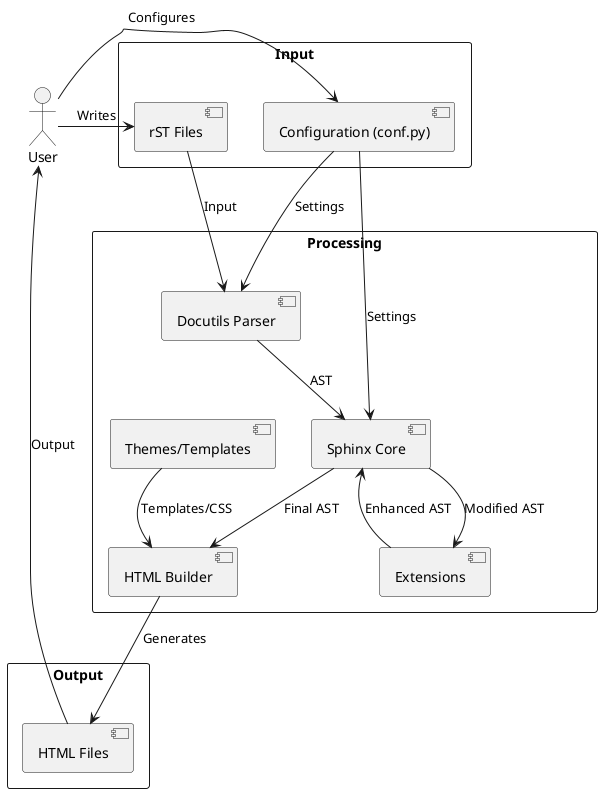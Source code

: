 @startuml
skinparam monochrome true

actor User
rectangle "Input" as input {
  component "rST Files" as rst
  component "Configuration (conf.py)" as config
}

rectangle "Processing" as processing {
  component "Docutils Parser" as docutils
  component "Sphinx Core" as sphinx
  component "Extensions" as extensions
  component "HTML Builder" as html_builder
  component "Themes/Templates" as themes
}

rectangle "Output" as output {
  component "HTML Files" as html
}

User -> rst : Writes
User -> config : Configures
rst --> docutils : Input
config --> docutils : Settings
docutils --> sphinx : AST
config --> sphinx : Settings
sphinx --> extensions : Modified AST
extensions --> sphinx : Enhanced AST
sphinx --> html_builder : Final AST
themes --> html_builder : Templates/CSS
html_builder --> html : Generates
html --> User : Output

@enduml